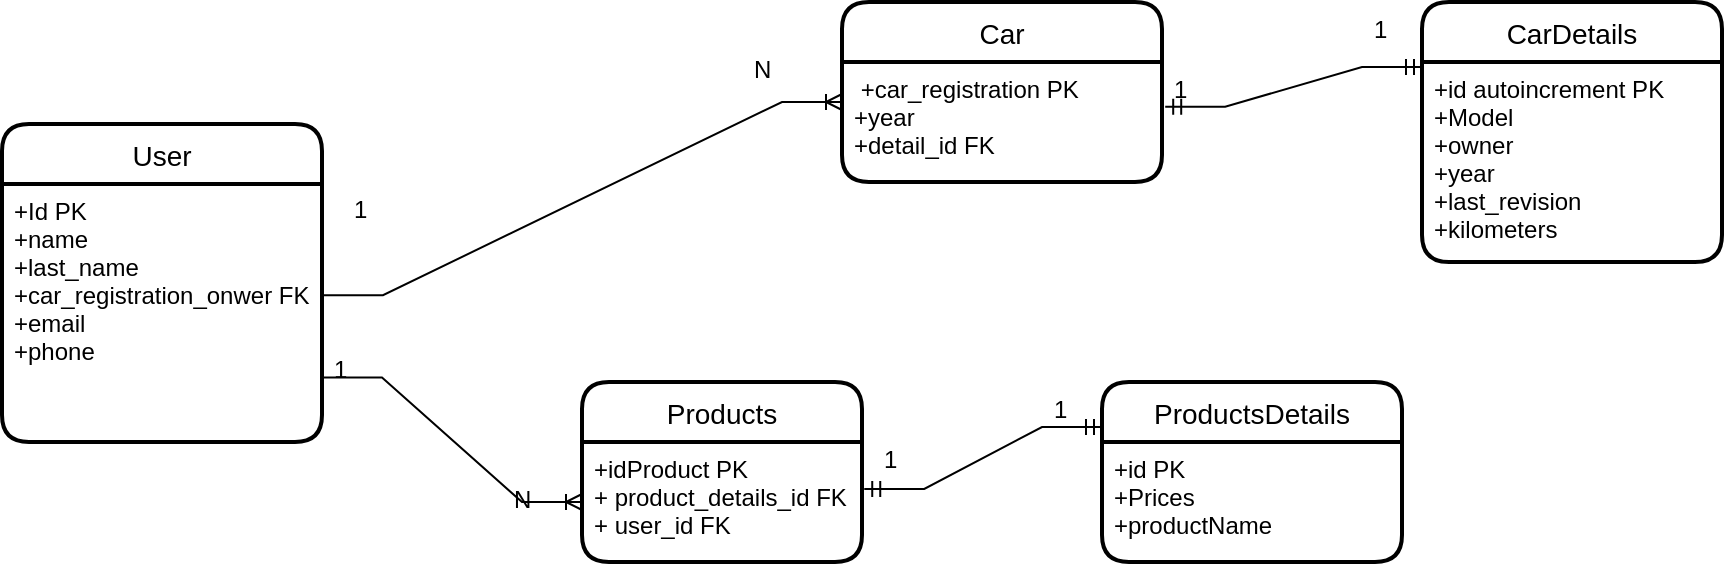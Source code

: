 <mxfile version="16.4.0" type="device"><diagram id="JSy3vpgvbAub7Hj4XPGV" name="Pagina-1"><mxGraphModel dx="1038" dy="641" grid="1" gridSize="10" guides="1" tooltips="1" connect="1" arrows="1" fold="1" page="1" pageScale="1" pageWidth="1169" pageHeight="1654" math="0" shadow="0"><root><mxCell id="0"/><mxCell id="1" parent="0"/><mxCell id="ue613_wipWuAMtSDZSWU-1" value="User" style="swimlane;childLayout=stackLayout;horizontal=1;startSize=30;horizontalStack=0;rounded=1;fontSize=14;fontStyle=0;strokeWidth=2;resizeParent=0;resizeLast=1;shadow=0;dashed=0;align=center;" vertex="1" parent="1"><mxGeometry x="130" y="91" width="160" height="159" as="geometry"/></mxCell><mxCell id="ue613_wipWuAMtSDZSWU-2" value="+Id PK &#10;+name &#10;+last_name&#10;+car_registration_onwer FK&#10;+email&#10;+phone&#10;" style="align=left;strokeColor=none;fillColor=none;spacingLeft=4;fontSize=12;verticalAlign=top;resizable=0;rotatable=0;part=1;" vertex="1" parent="ue613_wipWuAMtSDZSWU-1"><mxGeometry y="30" width="160" height="129" as="geometry"/></mxCell><mxCell id="ue613_wipWuAMtSDZSWU-3" value="Car" style="swimlane;childLayout=stackLayout;horizontal=1;startSize=30;horizontalStack=0;rounded=1;fontSize=14;fontStyle=0;strokeWidth=2;resizeParent=0;resizeLast=1;shadow=0;dashed=0;align=center;" vertex="1" parent="1"><mxGeometry x="550" y="30" width="160" height="90" as="geometry"/></mxCell><mxCell id="ue613_wipWuAMtSDZSWU-4" value=" +car_registration PK&#10;+year&#10;+detail_id FK" style="align=left;strokeColor=none;fillColor=none;spacingLeft=4;fontSize=12;verticalAlign=top;resizable=0;rotatable=0;part=1;" vertex="1" parent="ue613_wipWuAMtSDZSWU-3"><mxGeometry y="30" width="160" height="60" as="geometry"/></mxCell><mxCell id="ue613_wipWuAMtSDZSWU-5" value="Products" style="swimlane;childLayout=stackLayout;horizontal=1;startSize=30;horizontalStack=0;rounded=1;fontSize=14;fontStyle=0;strokeWidth=2;resizeParent=0;resizeLast=1;shadow=0;dashed=0;align=center;" vertex="1" parent="1"><mxGeometry x="420" y="220" width="140" height="90" as="geometry"/></mxCell><mxCell id="ue613_wipWuAMtSDZSWU-6" value="+idProduct PK&#10;+ product_details_id FK&#10;+ user_id FK" style="align=left;strokeColor=none;fillColor=none;spacingLeft=4;fontSize=12;verticalAlign=top;resizable=0;rotatable=0;part=1;" vertex="1" parent="ue613_wipWuAMtSDZSWU-5"><mxGeometry y="30" width="140" height="60" as="geometry"/></mxCell><mxCell id="ue613_wipWuAMtSDZSWU-7" value="CarDetails" style="swimlane;childLayout=stackLayout;horizontal=1;startSize=30;horizontalStack=0;rounded=1;fontSize=14;fontStyle=0;strokeWidth=2;resizeParent=0;resizeLast=1;shadow=0;dashed=0;align=center;" vertex="1" parent="1"><mxGeometry x="840" y="30" width="150" height="130" as="geometry"/></mxCell><mxCell id="ue613_wipWuAMtSDZSWU-8" value="+id autoincrement PK&#10;+Model&#10;+owner &#10;+year&#10;+last_revision&#10;+kilometers&#10;" style="align=left;strokeColor=none;fillColor=none;spacingLeft=4;fontSize=12;verticalAlign=top;resizable=0;rotatable=0;part=1;" vertex="1" parent="ue613_wipWuAMtSDZSWU-7"><mxGeometry y="30" width="150" height="100" as="geometry"/></mxCell><mxCell id="ue613_wipWuAMtSDZSWU-9" value="ProductsDetails" style="swimlane;childLayout=stackLayout;horizontal=1;startSize=30;horizontalStack=0;rounded=1;fontSize=14;fontStyle=0;strokeWidth=2;resizeParent=0;resizeLast=1;shadow=0;dashed=0;align=center;" vertex="1" parent="1"><mxGeometry x="680" y="220" width="150" height="90" as="geometry"/></mxCell><mxCell id="ue613_wipWuAMtSDZSWU-10" value="+id PK&#10;+Prices&#10;+productName" style="align=left;strokeColor=none;fillColor=none;spacingLeft=4;fontSize=12;verticalAlign=top;resizable=0;rotatable=0;part=1;" vertex="1" parent="ue613_wipWuAMtSDZSWU-9"><mxGeometry y="30" width="150" height="60" as="geometry"/></mxCell><mxCell id="ue613_wipWuAMtSDZSWU-11" value="" style="edgeStyle=entityRelationEdgeStyle;fontSize=12;html=1;endArrow=ERoneToMany;rounded=0;exitX=1.003;exitY=0.431;exitDx=0;exitDy=0;exitPerimeter=0;" edge="1" parent="1" source="ue613_wipWuAMtSDZSWU-2"><mxGeometry width="100" height="100" relative="1" as="geometry"><mxPoint x="420" y="160" as="sourcePoint"/><mxPoint x="550" y="80" as="targetPoint"/></mxGeometry></mxCell><mxCell id="ue613_wipWuAMtSDZSWU-12" value="" style="edgeStyle=entityRelationEdgeStyle;fontSize=12;html=1;endArrow=ERmandOne;startArrow=ERmandOne;rounded=0;exitX=1.01;exitY=0.373;exitDx=0;exitDy=0;exitPerimeter=0;entryX=0;entryY=0.25;entryDx=0;entryDy=0;" edge="1" parent="1" source="ue613_wipWuAMtSDZSWU-4" target="ue613_wipWuAMtSDZSWU-7"><mxGeometry width="100" height="100" relative="1" as="geometry"><mxPoint x="710" y="160" as="sourcePoint"/><mxPoint x="810" y="60" as="targetPoint"/></mxGeometry></mxCell><mxCell id="ue613_wipWuAMtSDZSWU-13" value="" style="edgeStyle=entityRelationEdgeStyle;fontSize=12;html=1;endArrow=ERmandOne;startArrow=ERmandOne;rounded=0;exitX=1.008;exitY=0.391;exitDx=0;exitDy=0;exitPerimeter=0;entryX=0;entryY=0.25;entryDx=0;entryDy=0;" edge="1" parent="1" source="ue613_wipWuAMtSDZSWU-6" target="ue613_wipWuAMtSDZSWU-9"><mxGeometry width="100" height="100" relative="1" as="geometry"><mxPoint x="580" y="330" as="sourcePoint"/><mxPoint x="680" y="230" as="targetPoint"/></mxGeometry></mxCell><mxCell id="ue613_wipWuAMtSDZSWU-15" value="" style="edgeStyle=entityRelationEdgeStyle;fontSize=12;html=1;endArrow=ERoneToMany;rounded=0;entryX=0;entryY=0.5;entryDx=0;entryDy=0;exitX=1;exitY=0.75;exitDx=0;exitDy=0;" edge="1" parent="1" source="ue613_wipWuAMtSDZSWU-2" target="ue613_wipWuAMtSDZSWU-6"><mxGeometry width="100" height="100" relative="1" as="geometry"><mxPoint x="350" y="200" as="sourcePoint"/><mxPoint x="340" y="280" as="targetPoint"/></mxGeometry></mxCell><mxCell id="ue613_wipWuAMtSDZSWU-16" value="1" style="text;strokeColor=none;fillColor=none;spacingLeft=4;spacingRight=4;overflow=hidden;rotatable=0;points=[[0,0.5],[1,0.5]];portConstraint=eastwest;fontSize=12;" vertex="1" parent="1"><mxGeometry x="300" y="120" width="40" height="30" as="geometry"/></mxCell><mxCell id="ue613_wipWuAMtSDZSWU-17" value="1" style="text;strokeColor=none;fillColor=none;spacingLeft=4;spacingRight=4;overflow=hidden;rotatable=0;points=[[0,0.5],[1,0.5]];portConstraint=eastwest;fontSize=12;" vertex="1" parent="1"><mxGeometry x="290" y="200" width="40" height="30" as="geometry"/></mxCell><mxCell id="ue613_wipWuAMtSDZSWU-18" value="1" style="text;strokeColor=none;fillColor=none;spacingLeft=4;spacingRight=4;overflow=hidden;rotatable=0;points=[[0,0.5],[1,0.5]];portConstraint=eastwest;fontSize=12;" vertex="1" parent="1"><mxGeometry x="565" y="245" width="40" height="30" as="geometry"/></mxCell><mxCell id="ue613_wipWuAMtSDZSWU-19" value="1" style="text;strokeColor=none;fillColor=none;spacingLeft=4;spacingRight=4;overflow=hidden;rotatable=0;points=[[0,0.5],[1,0.5]];portConstraint=eastwest;fontSize=12;" vertex="1" parent="1"><mxGeometry x="650" y="220" width="40" height="30" as="geometry"/></mxCell><mxCell id="ue613_wipWuAMtSDZSWU-20" value="1" style="text;strokeColor=none;fillColor=none;spacingLeft=4;spacingRight=4;overflow=hidden;rotatable=0;points=[[0,0.5],[1,0.5]];portConstraint=eastwest;fontSize=12;" vertex="1" parent="1"><mxGeometry x="710" y="60" width="40" height="30" as="geometry"/></mxCell><mxCell id="ue613_wipWuAMtSDZSWU-21" value="1" style="text;strokeColor=none;fillColor=none;spacingLeft=4;spacingRight=4;overflow=hidden;rotatable=0;points=[[0,0.5],[1,0.5]];portConstraint=eastwest;fontSize=12;" vertex="1" parent="1"><mxGeometry x="810" y="30" width="40" height="30" as="geometry"/></mxCell><mxCell id="ue613_wipWuAMtSDZSWU-22" value="N" style="text;strokeColor=none;fillColor=none;spacingLeft=4;spacingRight=4;overflow=hidden;rotatable=0;points=[[0,0.5],[1,0.5]];portConstraint=eastwest;fontSize=12;" vertex="1" parent="1"><mxGeometry x="500" y="50" width="40" height="30" as="geometry"/></mxCell><mxCell id="ue613_wipWuAMtSDZSWU-23" value="N" style="text;strokeColor=none;fillColor=none;spacingLeft=4;spacingRight=4;overflow=hidden;rotatable=0;points=[[0,0.5],[1,0.5]];portConstraint=eastwest;fontSize=12;" vertex="1" parent="1"><mxGeometry x="380" y="265" width="40" height="30" as="geometry"/></mxCell></root></mxGraphModel></diagram></mxfile>